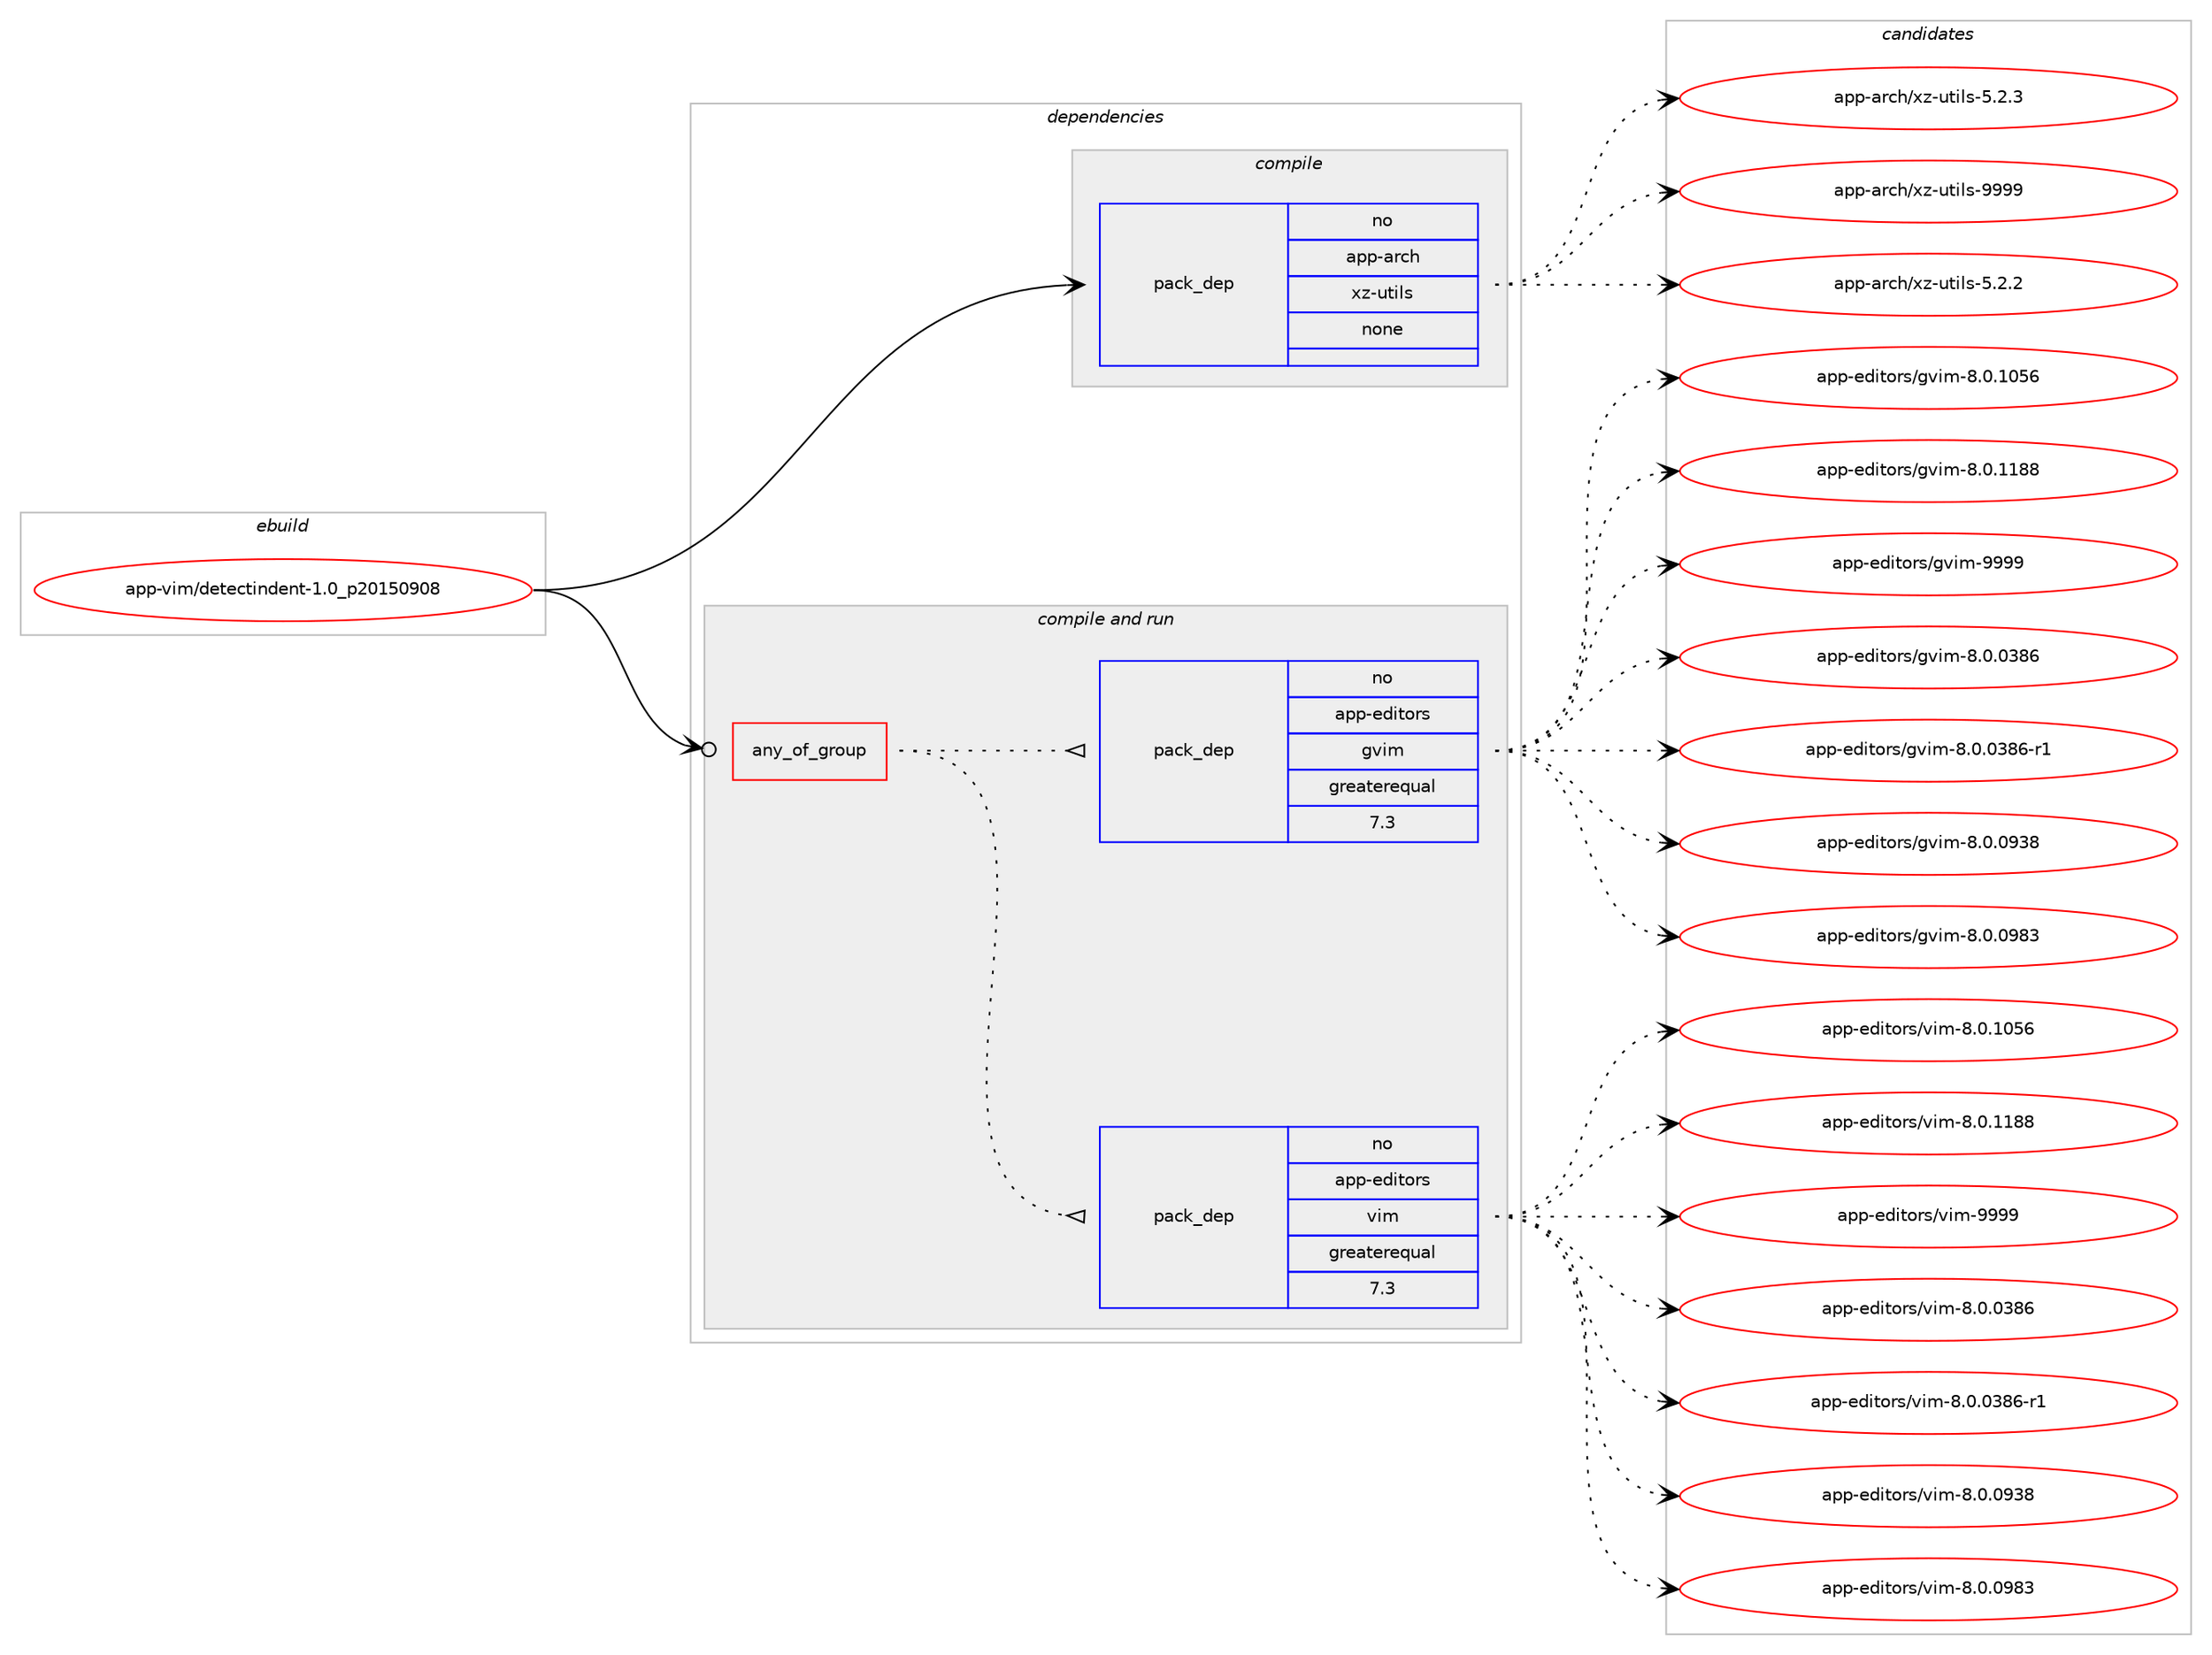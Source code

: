 digraph prolog {

# *************
# Graph options
# *************

newrank=true;
concentrate=true;
compound=true;
graph [rankdir=LR,fontname=Helvetica,fontsize=10,ranksep=1.5];#, ranksep=2.5, nodesep=0.2];
edge  [arrowhead=vee];
node  [fontname=Helvetica,fontsize=10];

# **********
# The ebuild
# **********

subgraph cluster_leftcol {
color=gray;
rank=same;
label=<<i>ebuild</i>>;
id [label="app-vim/detectindent-1.0_p20150908", color=red, width=4, href="../app-vim/detectindent-1.0_p20150908.svg"];
}

# ****************
# The dependencies
# ****************

subgraph cluster_midcol {
color=gray;
label=<<i>dependencies</i>>;
subgraph cluster_compile {
fillcolor="#eeeeee";
style=filled;
label=<<i>compile</i>>;
subgraph pack45958 {
dependency62851 [label=<<TABLE BORDER="0" CELLBORDER="1" CELLSPACING="0" CELLPADDING="4" WIDTH="220"><TR><TD ROWSPAN="6" CELLPADDING="30">pack_dep</TD></TR><TR><TD WIDTH="110">no</TD></TR><TR><TD>app-arch</TD></TR><TR><TD>xz-utils</TD></TR><TR><TD>none</TD></TR><TR><TD></TD></TR></TABLE>>, shape=none, color=blue];
}
id:e -> dependency62851:w [weight=20,style="solid",arrowhead="vee"];
}
subgraph cluster_compileandrun {
fillcolor="#eeeeee";
style=filled;
label=<<i>compile and run</i>>;
subgraph any1185 {
dependency62852 [label=<<TABLE BORDER="0" CELLBORDER="1" CELLSPACING="0" CELLPADDING="4"><TR><TD CELLPADDING="10">any_of_group</TD></TR></TABLE>>, shape=none, color=red];subgraph pack45959 {
dependency62853 [label=<<TABLE BORDER="0" CELLBORDER="1" CELLSPACING="0" CELLPADDING="4" WIDTH="220"><TR><TD ROWSPAN="6" CELLPADDING="30">pack_dep</TD></TR><TR><TD WIDTH="110">no</TD></TR><TR><TD>app-editors</TD></TR><TR><TD>vim</TD></TR><TR><TD>greaterequal</TD></TR><TR><TD>7.3</TD></TR></TABLE>>, shape=none, color=blue];
}
dependency62852:e -> dependency62853:w [weight=20,style="dotted",arrowhead="oinv"];
subgraph pack45960 {
dependency62854 [label=<<TABLE BORDER="0" CELLBORDER="1" CELLSPACING="0" CELLPADDING="4" WIDTH="220"><TR><TD ROWSPAN="6" CELLPADDING="30">pack_dep</TD></TR><TR><TD WIDTH="110">no</TD></TR><TR><TD>app-editors</TD></TR><TR><TD>gvim</TD></TR><TR><TD>greaterequal</TD></TR><TR><TD>7.3</TD></TR></TABLE>>, shape=none, color=blue];
}
dependency62852:e -> dependency62854:w [weight=20,style="dotted",arrowhead="oinv"];
}
id:e -> dependency62852:w [weight=20,style="solid",arrowhead="odotvee"];
}
subgraph cluster_run {
fillcolor="#eeeeee";
style=filled;
label=<<i>run</i>>;
}
}

# **************
# The candidates
# **************

subgraph cluster_choices {
rank=same;
color=gray;
label=<<i>candidates</i>>;

subgraph choice45958 {
color=black;
nodesep=1;
choice971121124597114991044712012245117116105108115455346504650 [label="app-arch/xz-utils-5.2.2", color=red, width=4,href="../app-arch/xz-utils-5.2.2.svg"];
choice971121124597114991044712012245117116105108115455346504651 [label="app-arch/xz-utils-5.2.3", color=red, width=4,href="../app-arch/xz-utils-5.2.3.svg"];
choice9711211245971149910447120122451171161051081154557575757 [label="app-arch/xz-utils-9999", color=red, width=4,href="../app-arch/xz-utils-9999.svg"];
dependency62851:e -> choice971121124597114991044712012245117116105108115455346504650:w [style=dotted,weight="100"];
dependency62851:e -> choice971121124597114991044712012245117116105108115455346504651:w [style=dotted,weight="100"];
dependency62851:e -> choice9711211245971149910447120122451171161051081154557575757:w [style=dotted,weight="100"];
}
subgraph choice45959 {
color=black;
nodesep=1;
choice971121124510110010511611111411547118105109455646484648515654 [label="app-editors/vim-8.0.0386", color=red, width=4,href="../app-editors/vim-8.0.0386.svg"];
choice9711211245101100105116111114115471181051094556464846485156544511449 [label="app-editors/vim-8.0.0386-r1", color=red, width=4,href="../app-editors/vim-8.0.0386-r1.svg"];
choice971121124510110010511611111411547118105109455646484648575156 [label="app-editors/vim-8.0.0938", color=red, width=4,href="../app-editors/vim-8.0.0938.svg"];
choice971121124510110010511611111411547118105109455646484648575651 [label="app-editors/vim-8.0.0983", color=red, width=4,href="../app-editors/vim-8.0.0983.svg"];
choice971121124510110010511611111411547118105109455646484649485354 [label="app-editors/vim-8.0.1056", color=red, width=4,href="../app-editors/vim-8.0.1056.svg"];
choice971121124510110010511611111411547118105109455646484649495656 [label="app-editors/vim-8.0.1188", color=red, width=4,href="../app-editors/vim-8.0.1188.svg"];
choice9711211245101100105116111114115471181051094557575757 [label="app-editors/vim-9999", color=red, width=4,href="../app-editors/vim-9999.svg"];
dependency62853:e -> choice971121124510110010511611111411547118105109455646484648515654:w [style=dotted,weight="100"];
dependency62853:e -> choice9711211245101100105116111114115471181051094556464846485156544511449:w [style=dotted,weight="100"];
dependency62853:e -> choice971121124510110010511611111411547118105109455646484648575156:w [style=dotted,weight="100"];
dependency62853:e -> choice971121124510110010511611111411547118105109455646484648575651:w [style=dotted,weight="100"];
dependency62853:e -> choice971121124510110010511611111411547118105109455646484649485354:w [style=dotted,weight="100"];
dependency62853:e -> choice971121124510110010511611111411547118105109455646484649495656:w [style=dotted,weight="100"];
dependency62853:e -> choice9711211245101100105116111114115471181051094557575757:w [style=dotted,weight="100"];
}
subgraph choice45960 {
color=black;
nodesep=1;
choice971121124510110010511611111411547103118105109455646484648515654 [label="app-editors/gvim-8.0.0386", color=red, width=4,href="../app-editors/gvim-8.0.0386.svg"];
choice9711211245101100105116111114115471031181051094556464846485156544511449 [label="app-editors/gvim-8.0.0386-r1", color=red, width=4,href="../app-editors/gvim-8.0.0386-r1.svg"];
choice971121124510110010511611111411547103118105109455646484648575156 [label="app-editors/gvim-8.0.0938", color=red, width=4,href="../app-editors/gvim-8.0.0938.svg"];
choice971121124510110010511611111411547103118105109455646484648575651 [label="app-editors/gvim-8.0.0983", color=red, width=4,href="../app-editors/gvim-8.0.0983.svg"];
choice971121124510110010511611111411547103118105109455646484649485354 [label="app-editors/gvim-8.0.1056", color=red, width=4,href="../app-editors/gvim-8.0.1056.svg"];
choice971121124510110010511611111411547103118105109455646484649495656 [label="app-editors/gvim-8.0.1188", color=red, width=4,href="../app-editors/gvim-8.0.1188.svg"];
choice9711211245101100105116111114115471031181051094557575757 [label="app-editors/gvim-9999", color=red, width=4,href="../app-editors/gvim-9999.svg"];
dependency62854:e -> choice971121124510110010511611111411547103118105109455646484648515654:w [style=dotted,weight="100"];
dependency62854:e -> choice9711211245101100105116111114115471031181051094556464846485156544511449:w [style=dotted,weight="100"];
dependency62854:e -> choice971121124510110010511611111411547103118105109455646484648575156:w [style=dotted,weight="100"];
dependency62854:e -> choice971121124510110010511611111411547103118105109455646484648575651:w [style=dotted,weight="100"];
dependency62854:e -> choice971121124510110010511611111411547103118105109455646484649485354:w [style=dotted,weight="100"];
dependency62854:e -> choice971121124510110010511611111411547103118105109455646484649495656:w [style=dotted,weight="100"];
dependency62854:e -> choice9711211245101100105116111114115471031181051094557575757:w [style=dotted,weight="100"];
}
}

}
